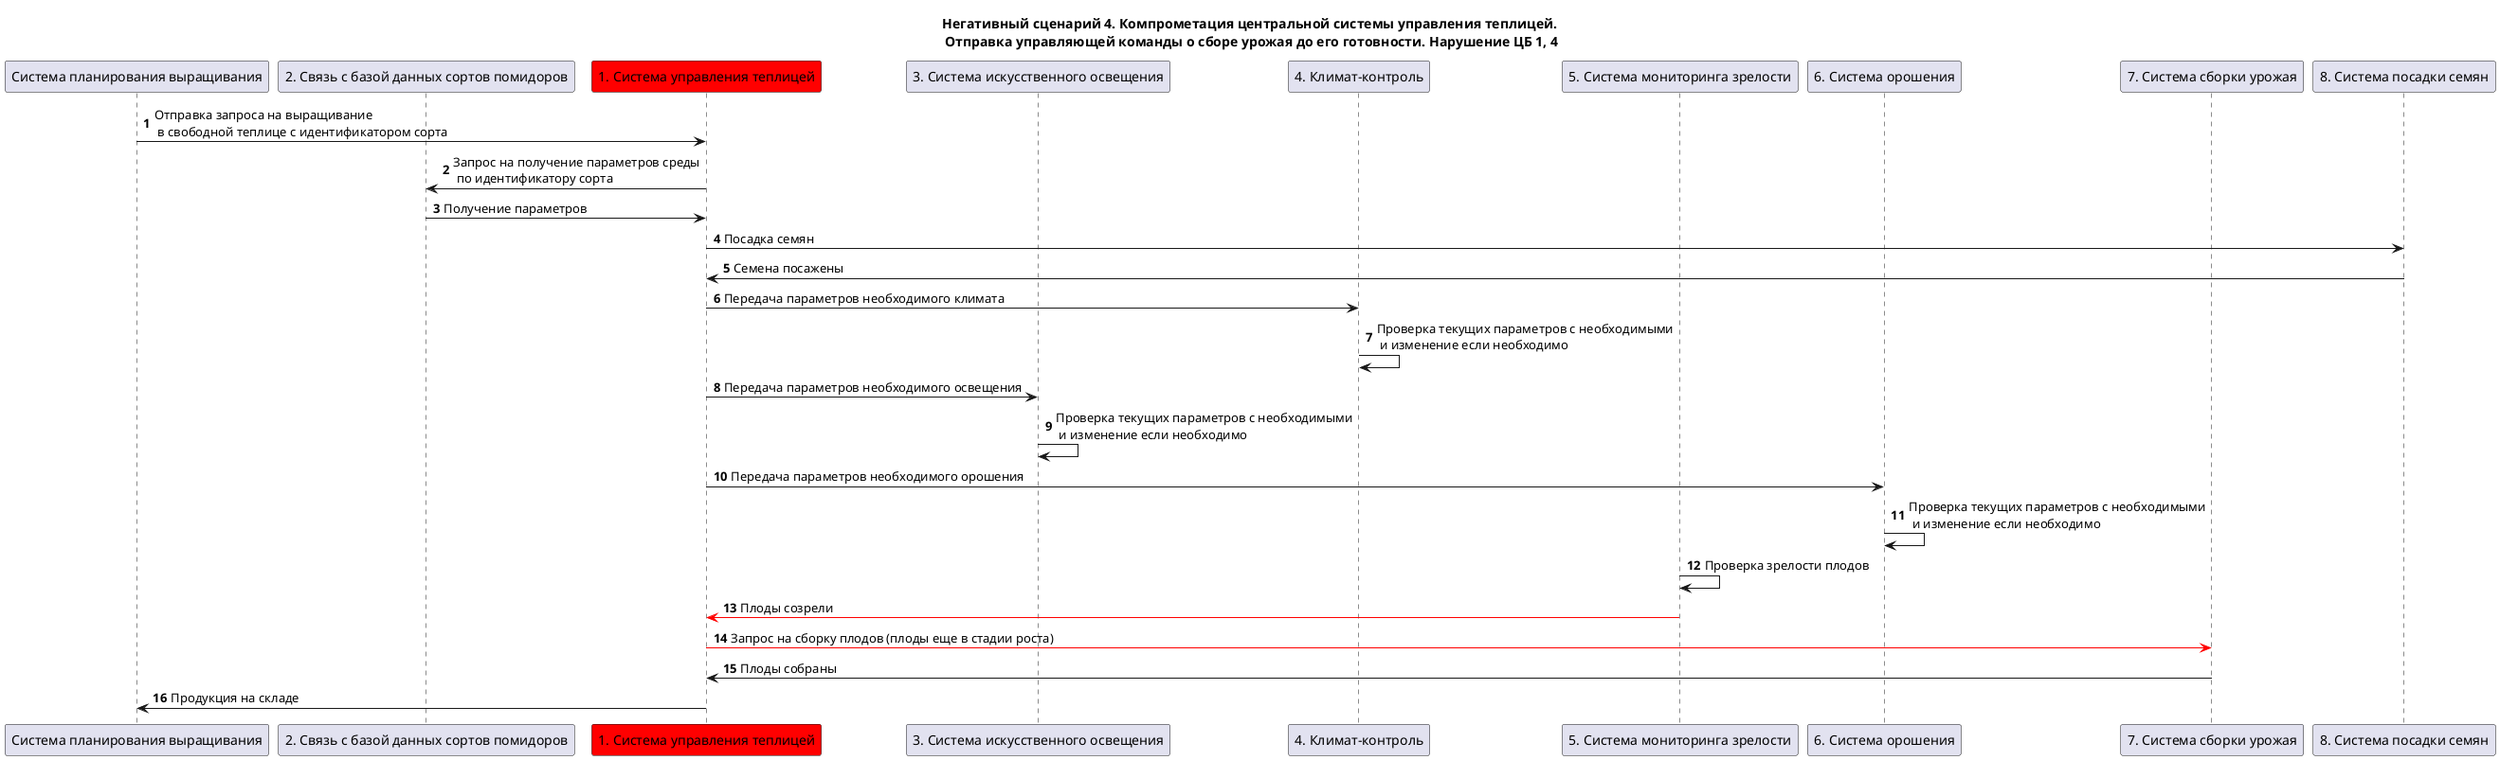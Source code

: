 @startuml "usecases"

title "Негативный сценарий 4. Компрометация центральной системы управления теплицей.\n Отправка управляющей команды о сборе урожая до его готовности. Нарушение ЦБ 1, 4"

participant "Система планирования выращивания" as growing_manager_system
participant "2. Связь с базой данных сортов помидоров" as tomato_db_connection
participant "1. Система управления теплицей" as greenhouse_manager_system #red
participant "3. Система искусственного освещения" as lighting_system
participant "4. Климат-контроль" as climate_control
participant "5. Система мониторинга зрелости" as maturity_monitoring_system
participant "6. Система орошения" as irrigation_system
participant "7. Система сборки урожая" as harvest_system
participant "8. Система посадки семян" as seed_planting_system

autonumber

growing_manager_system -> greenhouse_manager_system: Отправка запроса на выращивание\n в свободной теплице с идентификатором сорта

greenhouse_manager_system -> tomato_db_connection: Запрос на получение параметров среды\n по идентификатору сорта
tomato_db_connection -> greenhouse_manager_system: Получение параметров

greenhouse_manager_system -> seed_planting_system: Посадка семян
seed_planting_system -> greenhouse_manager_system: Семена посажены

greenhouse_manager_system -> climate_control: Передача параметров необходимого климата
climate_control -> climate_control: Проверка текущих параметров с необходимыми\n и изменение если необходимо

greenhouse_manager_system -> lighting_system: Передача параметров необходимого освещения
lighting_system -> lighting_system: Проверка текущих параметров с необходимыми\n и изменение если необходимо

greenhouse_manager_system -> irrigation_system: Передача параметров необходимого орошения
irrigation_system -> irrigation_system: Проверка текущих параметров с необходимыми\n и изменение если необходимо

maturity_monitoring_system -> maturity_monitoring_system: Проверка зрелости плодов
maturity_monitoring_system -[#red]> greenhouse_manager_system: Плоды созрели

greenhouse_manager_system -[#red]> harvest_system: Запрос на сборку плодов (плоды еще в стадии роста)
harvest_system -> greenhouse_manager_system: Плоды собраны

greenhouse_manager_system -> growing_manager_system: Продукция на складе

@enduml
